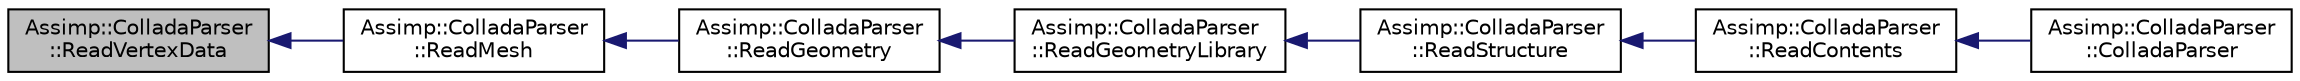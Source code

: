 digraph "Assimp::ColladaParser::ReadVertexData"
{
  edge [fontname="Helvetica",fontsize="10",labelfontname="Helvetica",labelfontsize="10"];
  node [fontname="Helvetica",fontsize="10",shape=record];
  rankdir="LR";
  Node1 [label="Assimp::ColladaParser\l::ReadVertexData",height=0.2,width=0.4,color="black", fillcolor="grey75", style="filled", fontcolor="black"];
  Node1 -> Node2 [dir="back",color="midnightblue",fontsize="10",style="solid"];
  Node2 [label="Assimp::ColladaParser\l::ReadMesh",height=0.2,width=0.4,color="black", fillcolor="white", style="filled",URL="$class_assimp_1_1_collada_parser.html#acc839aeae53ac30f89bf23d8640e1d7c"];
  Node2 -> Node3 [dir="back",color="midnightblue",fontsize="10",style="solid"];
  Node3 [label="Assimp::ColladaParser\l::ReadGeometry",height=0.2,width=0.4,color="black", fillcolor="white", style="filled",URL="$class_assimp_1_1_collada_parser.html#a516dbc59dcabe1474e3b802d13eac8e1"];
  Node3 -> Node4 [dir="back",color="midnightblue",fontsize="10",style="solid"];
  Node4 [label="Assimp::ColladaParser\l::ReadGeometryLibrary",height=0.2,width=0.4,color="black", fillcolor="white", style="filled",URL="$class_assimp_1_1_collada_parser.html#aeab10c144dadce3626ab2d8432def349"];
  Node4 -> Node5 [dir="back",color="midnightblue",fontsize="10",style="solid"];
  Node5 [label="Assimp::ColladaParser\l::ReadStructure",height=0.2,width=0.4,color="black", fillcolor="white", style="filled",URL="$class_assimp_1_1_collada_parser.html#a33b811a5865cf91cdbb264c49e2c05ae"];
  Node5 -> Node6 [dir="back",color="midnightblue",fontsize="10",style="solid"];
  Node6 [label="Assimp::ColladaParser\l::ReadContents",height=0.2,width=0.4,color="black", fillcolor="white", style="filled",URL="$class_assimp_1_1_collada_parser.html#a1744f170a70bdbfbe6a3877a570f7546"];
  Node6 -> Node7 [dir="back",color="midnightblue",fontsize="10",style="solid"];
  Node7 [label="Assimp::ColladaParser\l::ColladaParser",height=0.2,width=0.4,color="black", fillcolor="white", style="filled",URL="$class_assimp_1_1_collada_parser.html#a1567efb45f7129a79e9c93a782338b37"];
}
